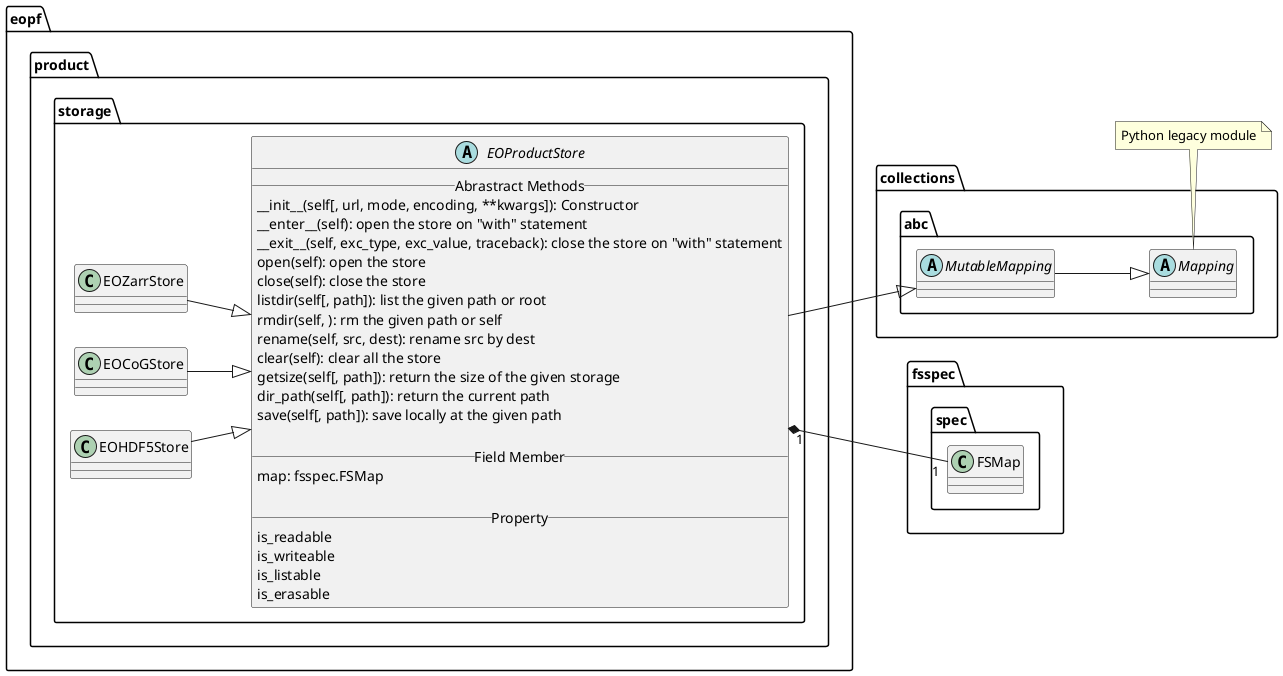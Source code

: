 @startuml
left to right direction
package eopf.product.storage
{

    ' inspired by fsspec.spec.AbstractFileSystem
    abstract EOProductStore {
        __ Abrastract Methods __
        __init__(self[, url, mode, encoding, **kwargs]): Constructor
        __enter__(self): open the store on "with" statement
        __exit__(self, exc_type, exc_value, traceback): close the store on "with" statement
        open(self): open the store
        close(self): close the store
        listdir(self[, path]): list the given path or root
        rmdir(self, ): rm the given path or self
        rename(self, src, dest): rename src by dest
        clear(self): clear all the store
        getsize(self[, path]): return the size of the given storage
        dir_path(self[, path]): return the current path
        save(self[, path]): save locally at the given path

        __ Field Member __
        map: fsspec.FSMap

        __ Property __
        is_readable
        is_writeable
        is_listable
        is_erasable
    }

    EOZarrStore --|> EOProductStore
    EOCoGStore --|> EOProductStore
    EOHDF5Store --|> EOProductStore
}


package collections.abc {
    abstract MutableMapping
    abstract Mapping
    MutableMapping --|> Mapping
}
note bottom: Python legacy module

EOProductStore --|> MutableMapping
EOProductStore "1"*--"1" fsspec.spec.FSMap
@enduml

